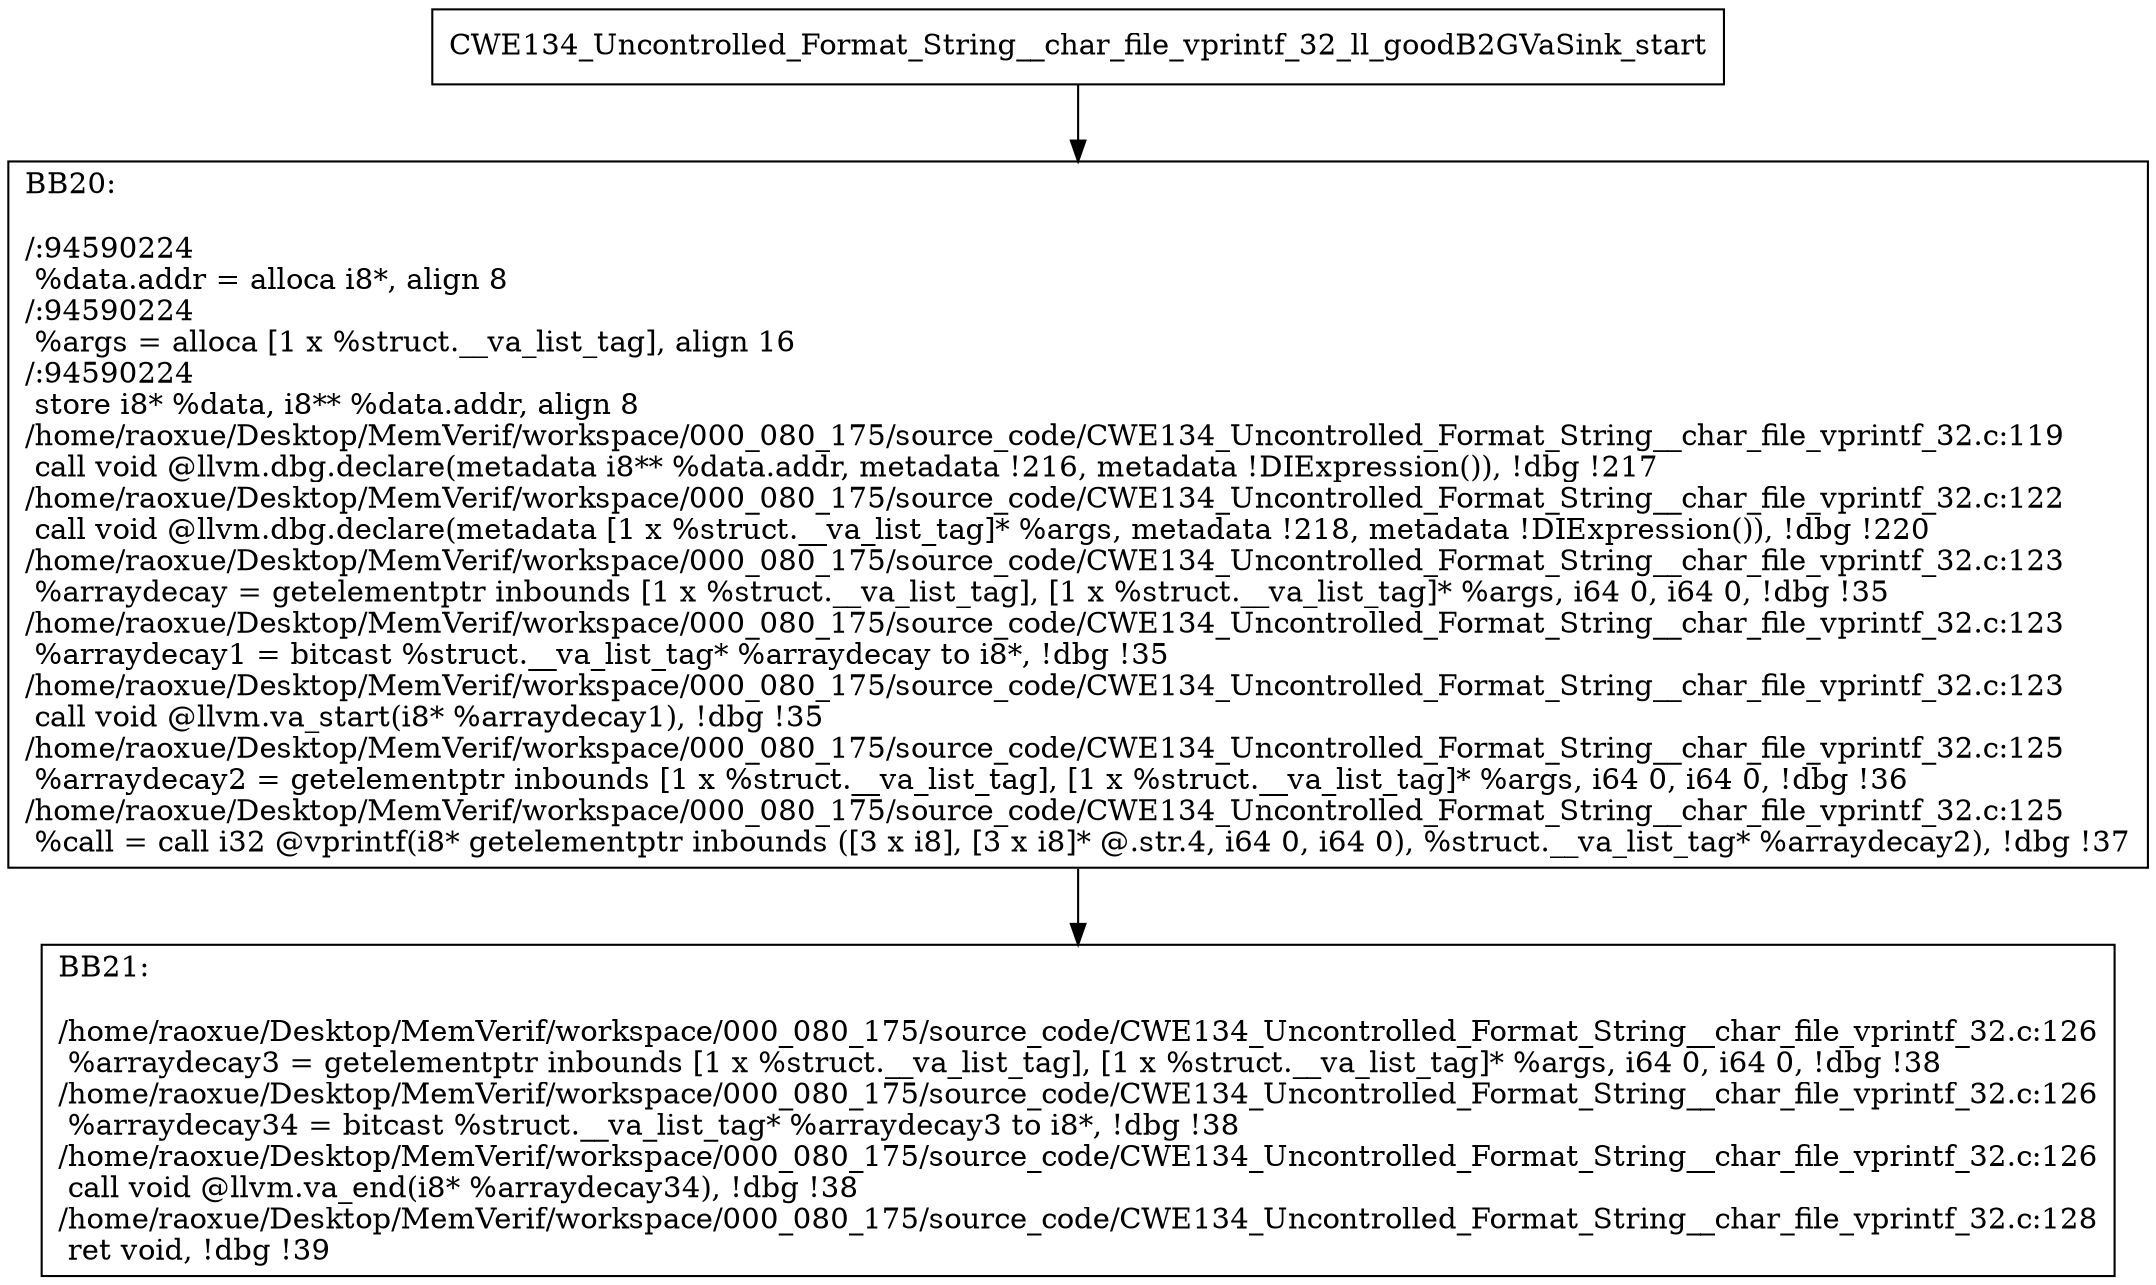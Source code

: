 digraph "CFG for'CWE134_Uncontrolled_Format_String__char_file_vprintf_32_ll_goodB2GVaSink' function" {
	BBCWE134_Uncontrolled_Format_String__char_file_vprintf_32_ll_goodB2GVaSink_start[shape=record,label="{CWE134_Uncontrolled_Format_String__char_file_vprintf_32_ll_goodB2GVaSink_start}"];
	BBCWE134_Uncontrolled_Format_String__char_file_vprintf_32_ll_goodB2GVaSink_start-> CWE134_Uncontrolled_Format_String__char_file_vprintf_32_ll_goodB2GVaSinkBB20;
	CWE134_Uncontrolled_Format_String__char_file_vprintf_32_ll_goodB2GVaSinkBB20 [shape=record, label="{BB20:\l\l/:94590224\l
  %data.addr = alloca i8*, align 8\l
/:94590224\l
  %args = alloca [1 x %struct.__va_list_tag], align 16\l
/:94590224\l
  store i8* %data, i8** %data.addr, align 8\l
/home/raoxue/Desktop/MemVerif/workspace/000_080_175/source_code/CWE134_Uncontrolled_Format_String__char_file_vprintf_32.c:119\l
  call void @llvm.dbg.declare(metadata i8** %data.addr, metadata !216, metadata !DIExpression()), !dbg !217\l
/home/raoxue/Desktop/MemVerif/workspace/000_080_175/source_code/CWE134_Uncontrolled_Format_String__char_file_vprintf_32.c:122\l
  call void @llvm.dbg.declare(metadata [1 x %struct.__va_list_tag]* %args, metadata !218, metadata !DIExpression()), !dbg !220\l
/home/raoxue/Desktop/MemVerif/workspace/000_080_175/source_code/CWE134_Uncontrolled_Format_String__char_file_vprintf_32.c:123\l
  %arraydecay = getelementptr inbounds [1 x %struct.__va_list_tag], [1 x %struct.__va_list_tag]* %args, i64 0, i64 0, !dbg !35\l
/home/raoxue/Desktop/MemVerif/workspace/000_080_175/source_code/CWE134_Uncontrolled_Format_String__char_file_vprintf_32.c:123\l
  %arraydecay1 = bitcast %struct.__va_list_tag* %arraydecay to i8*, !dbg !35\l
/home/raoxue/Desktop/MemVerif/workspace/000_080_175/source_code/CWE134_Uncontrolled_Format_String__char_file_vprintf_32.c:123\l
  call void @llvm.va_start(i8* %arraydecay1), !dbg !35\l
/home/raoxue/Desktop/MemVerif/workspace/000_080_175/source_code/CWE134_Uncontrolled_Format_String__char_file_vprintf_32.c:125\l
  %arraydecay2 = getelementptr inbounds [1 x %struct.__va_list_tag], [1 x %struct.__va_list_tag]* %args, i64 0, i64 0, !dbg !36\l
/home/raoxue/Desktop/MemVerif/workspace/000_080_175/source_code/CWE134_Uncontrolled_Format_String__char_file_vprintf_32.c:125\l
  %call = call i32 @vprintf(i8* getelementptr inbounds ([3 x i8], [3 x i8]* @.str.4, i64 0, i64 0), %struct.__va_list_tag* %arraydecay2), !dbg !37\l
}"];
	CWE134_Uncontrolled_Format_String__char_file_vprintf_32_ll_goodB2GVaSinkBB20-> CWE134_Uncontrolled_Format_String__char_file_vprintf_32_ll_goodB2GVaSinkBB21;
	CWE134_Uncontrolled_Format_String__char_file_vprintf_32_ll_goodB2GVaSinkBB21 [shape=record, label="{BB21:\l\l/home/raoxue/Desktop/MemVerif/workspace/000_080_175/source_code/CWE134_Uncontrolled_Format_String__char_file_vprintf_32.c:126\l
  %arraydecay3 = getelementptr inbounds [1 x %struct.__va_list_tag], [1 x %struct.__va_list_tag]* %args, i64 0, i64 0, !dbg !38\l
/home/raoxue/Desktop/MemVerif/workspace/000_080_175/source_code/CWE134_Uncontrolled_Format_String__char_file_vprintf_32.c:126\l
  %arraydecay34 = bitcast %struct.__va_list_tag* %arraydecay3 to i8*, !dbg !38\l
/home/raoxue/Desktop/MemVerif/workspace/000_080_175/source_code/CWE134_Uncontrolled_Format_String__char_file_vprintf_32.c:126\l
  call void @llvm.va_end(i8* %arraydecay34), !dbg !38\l
/home/raoxue/Desktop/MemVerif/workspace/000_080_175/source_code/CWE134_Uncontrolled_Format_String__char_file_vprintf_32.c:128\l
  ret void, !dbg !39\l
}"];
}
